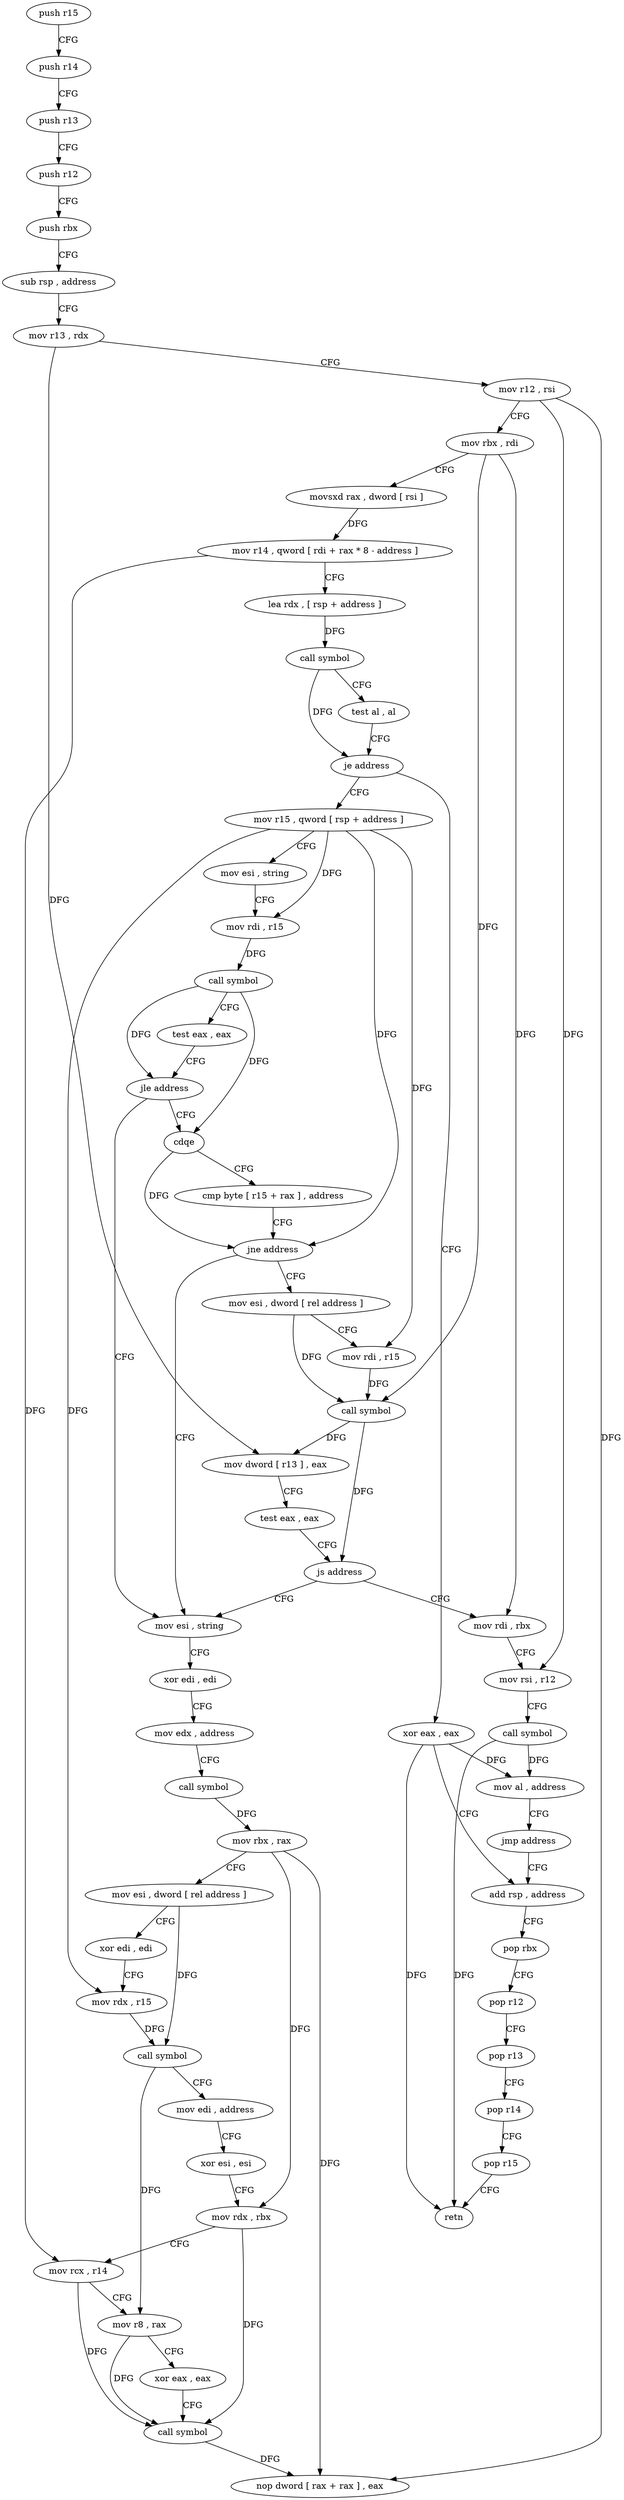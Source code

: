 digraph "func" {
"4250368" [label = "push r15" ]
"4250370" [label = "push r14" ]
"4250372" [label = "push r13" ]
"4250374" [label = "push r12" ]
"4250376" [label = "push rbx" ]
"4250377" [label = "sub rsp , address" ]
"4250381" [label = "mov r13 , rdx" ]
"4250384" [label = "mov r12 , rsi" ]
"4250387" [label = "mov rbx , rdi" ]
"4250390" [label = "movsxd rax , dword [ rsi ]" ]
"4250393" [label = "mov r14 , qword [ rdi + rax * 8 - address ]" ]
"4250398" [label = "lea rdx , [ rsp + address ]" ]
"4250403" [label = "call symbol" ]
"4250408" [label = "test al , al" ]
"4250410" [label = "je address" ]
"4250480" [label = "xor eax , eax" ]
"4250412" [label = "mov r15 , qword [ rsp + address ]" ]
"4250482" [label = "add rsp , address" ]
"4250417" [label = "mov esi , string" ]
"4250422" [label = "mov rdi , r15" ]
"4250425" [label = "call symbol" ]
"4250430" [label = "test eax , eax" ]
"4250432" [label = "jle address" ]
"4250496" [label = "mov esi , string" ]
"4250434" [label = "cdqe" ]
"4250501" [label = "xor edi , edi" ]
"4250503" [label = "mov edx , address" ]
"4250508" [label = "call symbol" ]
"4250513" [label = "mov rbx , rax" ]
"4250516" [label = "mov esi , dword [ rel address ]" ]
"4250522" [label = "xor edi , edi" ]
"4250524" [label = "mov rdx , r15" ]
"4250527" [label = "call symbol" ]
"4250532" [label = "mov edi , address" ]
"4250537" [label = "xor esi , esi" ]
"4250539" [label = "mov rdx , rbx" ]
"4250542" [label = "mov rcx , r14" ]
"4250545" [label = "mov r8 , rax" ]
"4250548" [label = "xor eax , eax" ]
"4250550" [label = "call symbol" ]
"4250555" [label = "nop dword [ rax + rax ] , eax" ]
"4250436" [label = "cmp byte [ r15 + rax ] , address" ]
"4250441" [label = "jne address" ]
"4250443" [label = "mov esi , dword [ rel address ]" ]
"4250449" [label = "mov rdi , r15" ]
"4250452" [label = "call symbol" ]
"4250457" [label = "mov dword [ r13 ] , eax" ]
"4250461" [label = "test eax , eax" ]
"4250463" [label = "js address" ]
"4250465" [label = "mov rdi , rbx" ]
"4250468" [label = "mov rsi , r12" ]
"4250471" [label = "call symbol" ]
"4250476" [label = "mov al , address" ]
"4250478" [label = "jmp address" ]
"4250486" [label = "pop rbx" ]
"4250487" [label = "pop r12" ]
"4250489" [label = "pop r13" ]
"4250491" [label = "pop r14" ]
"4250493" [label = "pop r15" ]
"4250495" [label = "retn" ]
"4250368" -> "4250370" [ label = "CFG" ]
"4250370" -> "4250372" [ label = "CFG" ]
"4250372" -> "4250374" [ label = "CFG" ]
"4250374" -> "4250376" [ label = "CFG" ]
"4250376" -> "4250377" [ label = "CFG" ]
"4250377" -> "4250381" [ label = "CFG" ]
"4250381" -> "4250384" [ label = "CFG" ]
"4250381" -> "4250457" [ label = "DFG" ]
"4250384" -> "4250387" [ label = "CFG" ]
"4250384" -> "4250555" [ label = "DFG" ]
"4250384" -> "4250468" [ label = "DFG" ]
"4250387" -> "4250390" [ label = "CFG" ]
"4250387" -> "4250452" [ label = "DFG" ]
"4250387" -> "4250465" [ label = "DFG" ]
"4250390" -> "4250393" [ label = "DFG" ]
"4250393" -> "4250398" [ label = "CFG" ]
"4250393" -> "4250542" [ label = "DFG" ]
"4250398" -> "4250403" [ label = "DFG" ]
"4250403" -> "4250408" [ label = "CFG" ]
"4250403" -> "4250410" [ label = "DFG" ]
"4250408" -> "4250410" [ label = "CFG" ]
"4250410" -> "4250480" [ label = "CFG" ]
"4250410" -> "4250412" [ label = "CFG" ]
"4250480" -> "4250482" [ label = "CFG" ]
"4250480" -> "4250495" [ label = "DFG" ]
"4250480" -> "4250476" [ label = "DFG" ]
"4250412" -> "4250417" [ label = "CFG" ]
"4250412" -> "4250422" [ label = "DFG" ]
"4250412" -> "4250524" [ label = "DFG" ]
"4250412" -> "4250441" [ label = "DFG" ]
"4250412" -> "4250449" [ label = "DFG" ]
"4250482" -> "4250486" [ label = "CFG" ]
"4250417" -> "4250422" [ label = "CFG" ]
"4250422" -> "4250425" [ label = "DFG" ]
"4250425" -> "4250430" [ label = "CFG" ]
"4250425" -> "4250432" [ label = "DFG" ]
"4250425" -> "4250434" [ label = "DFG" ]
"4250430" -> "4250432" [ label = "CFG" ]
"4250432" -> "4250496" [ label = "CFG" ]
"4250432" -> "4250434" [ label = "CFG" ]
"4250496" -> "4250501" [ label = "CFG" ]
"4250434" -> "4250436" [ label = "CFG" ]
"4250434" -> "4250441" [ label = "DFG" ]
"4250501" -> "4250503" [ label = "CFG" ]
"4250503" -> "4250508" [ label = "CFG" ]
"4250508" -> "4250513" [ label = "DFG" ]
"4250513" -> "4250516" [ label = "CFG" ]
"4250513" -> "4250539" [ label = "DFG" ]
"4250513" -> "4250555" [ label = "DFG" ]
"4250516" -> "4250522" [ label = "CFG" ]
"4250516" -> "4250527" [ label = "DFG" ]
"4250522" -> "4250524" [ label = "CFG" ]
"4250524" -> "4250527" [ label = "DFG" ]
"4250527" -> "4250532" [ label = "CFG" ]
"4250527" -> "4250545" [ label = "DFG" ]
"4250532" -> "4250537" [ label = "CFG" ]
"4250537" -> "4250539" [ label = "CFG" ]
"4250539" -> "4250542" [ label = "CFG" ]
"4250539" -> "4250550" [ label = "DFG" ]
"4250542" -> "4250545" [ label = "CFG" ]
"4250542" -> "4250550" [ label = "DFG" ]
"4250545" -> "4250548" [ label = "CFG" ]
"4250545" -> "4250550" [ label = "DFG" ]
"4250548" -> "4250550" [ label = "CFG" ]
"4250550" -> "4250555" [ label = "DFG" ]
"4250436" -> "4250441" [ label = "CFG" ]
"4250441" -> "4250496" [ label = "CFG" ]
"4250441" -> "4250443" [ label = "CFG" ]
"4250443" -> "4250449" [ label = "CFG" ]
"4250443" -> "4250452" [ label = "DFG" ]
"4250449" -> "4250452" [ label = "DFG" ]
"4250452" -> "4250457" [ label = "DFG" ]
"4250452" -> "4250463" [ label = "DFG" ]
"4250457" -> "4250461" [ label = "CFG" ]
"4250461" -> "4250463" [ label = "CFG" ]
"4250463" -> "4250496" [ label = "CFG" ]
"4250463" -> "4250465" [ label = "CFG" ]
"4250465" -> "4250468" [ label = "CFG" ]
"4250468" -> "4250471" [ label = "CFG" ]
"4250471" -> "4250476" [ label = "DFG" ]
"4250471" -> "4250495" [ label = "DFG" ]
"4250476" -> "4250478" [ label = "CFG" ]
"4250478" -> "4250482" [ label = "CFG" ]
"4250486" -> "4250487" [ label = "CFG" ]
"4250487" -> "4250489" [ label = "CFG" ]
"4250489" -> "4250491" [ label = "CFG" ]
"4250491" -> "4250493" [ label = "CFG" ]
"4250493" -> "4250495" [ label = "CFG" ]
}
